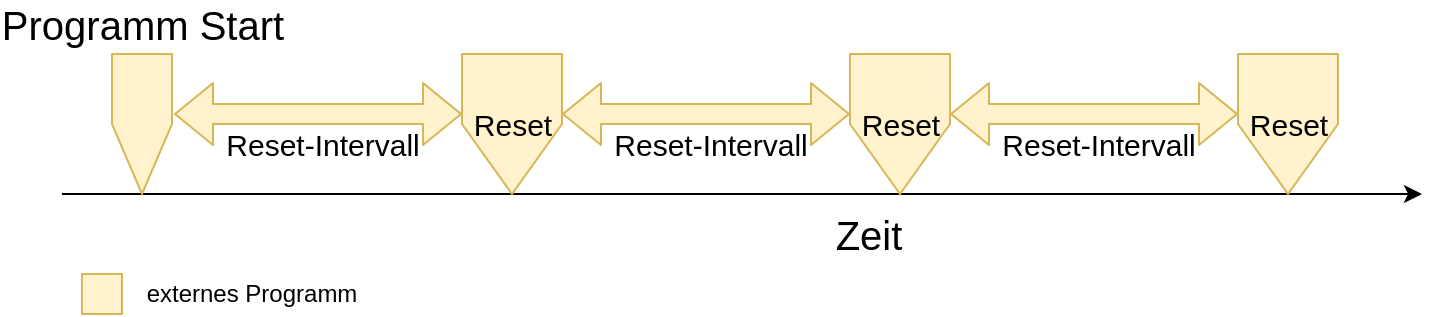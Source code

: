 <mxfile version="12.6.5" type="device"><diagram id="RCNXW9ZCsYnHfeP6GdV_" name="Page-1"><mxGraphModel dx="1086" dy="966" grid="1" gridSize="10" guides="1" tooltips="1" connect="1" arrows="1" fold="1" page="1" pageScale="1" pageWidth="827" pageHeight="1169" math="0" shadow="0"><root><mxCell id="0"/><mxCell id="1" parent="0"/><mxCell id="edBs0yOc9OMlaEAGuXjR-1" value="" style="endArrow=classic;html=1;" parent="1" edge="1"><mxGeometry width="50" height="50" relative="1" as="geometry"><mxPoint x="30" y="200" as="sourcePoint"/><mxPoint x="710" y="200" as="targetPoint"/></mxGeometry></mxCell><mxCell id="edBs0yOc9OMlaEAGuXjR-2" value="Zeit" style="text;html=1;align=center;verticalAlign=middle;resizable=0;points=[];labelBackgroundColor=#ffffff;fontSize=20;" parent="edBs0yOc9OMlaEAGuXjR-1" vertex="1" connectable="0"><mxGeometry x="0.557" y="-3" relative="1" as="geometry"><mxPoint x="-127" y="17" as="offset"/></mxGeometry></mxCell><mxCell id="edBs0yOc9OMlaEAGuXjR-4" value="Programm Start" style="verticalLabelPosition=top;verticalAlign=bottom;html=1;shape=offPageConnector;rounded=0;size=0.5;fontSize=20;labelPosition=center;align=center;fillColor=#fff2cc;strokeColor=#d6b656;" parent="1" vertex="1"><mxGeometry x="55" y="130" width="30" height="70" as="geometry"/></mxCell><mxCell id="edBs0yOc9OMlaEAGuXjR-5" value="Reset-Intervall" style="shape=flexArrow;endArrow=classic;startArrow=classic;html=1;fontSize=15;verticalAlign=top;fillColor=#fff2cc;strokeColor=#d6b656;" parent="1" edge="1"><mxGeometry x="0.028" width="50" height="50" relative="1" as="geometry"><mxPoint x="86" y="160" as="sourcePoint"/><mxPoint x="230" y="160" as="targetPoint"/><Array as="points"/><mxPoint as="offset"/></mxGeometry></mxCell><mxCell id="edBs0yOc9OMlaEAGuXjR-6" value="Reset" style="verticalLabelPosition=middle;verticalAlign=middle;html=1;shape=offPageConnector;rounded=0;size=0.5;fontSize=15;labelPosition=center;align=center;fillColor=#fff2cc;strokeColor=#d6b656;" parent="1" vertex="1"><mxGeometry x="230" y="130" width="50" height="70" as="geometry"/></mxCell><mxCell id="edBs0yOc9OMlaEAGuXjR-7" value="Reset-Intervall" style="shape=flexArrow;endArrow=classic;startArrow=classic;html=1;fontSize=15;verticalAlign=top;fillColor=#fff2cc;strokeColor=#d6b656;" parent="1" edge="1"><mxGeometry x="0.028" width="50" height="50" relative="1" as="geometry"><mxPoint x="280" y="160" as="sourcePoint"/><mxPoint x="424" y="160" as="targetPoint"/><Array as="points"/><mxPoint as="offset"/></mxGeometry></mxCell><mxCell id="edBs0yOc9OMlaEAGuXjR-8" value="Reset" style="verticalLabelPosition=middle;verticalAlign=middle;html=1;shape=offPageConnector;rounded=0;size=0.5;fontSize=15;labelPosition=center;align=center;fillColor=#fff2cc;strokeColor=#d6b656;" parent="1" vertex="1"><mxGeometry x="424" y="130" width="50" height="70" as="geometry"/></mxCell><mxCell id="edBs0yOc9OMlaEAGuXjR-9" value="Reset-Intervall" style="shape=flexArrow;endArrow=classic;startArrow=classic;html=1;fontSize=15;verticalAlign=top;fillColor=#fff2cc;strokeColor=#d6b656;" parent="1" edge="1"><mxGeometry x="0.028" width="50" height="50" relative="1" as="geometry"><mxPoint x="474" y="160" as="sourcePoint"/><mxPoint x="618" y="160" as="targetPoint"/><Array as="points"/><mxPoint as="offset"/></mxGeometry></mxCell><mxCell id="edBs0yOc9OMlaEAGuXjR-10" value="Reset" style="verticalLabelPosition=middle;verticalAlign=middle;html=1;shape=offPageConnector;rounded=0;size=0.5;fontSize=15;labelPosition=center;align=center;fillColor=#fff2cc;strokeColor=#d6b656;" parent="1" vertex="1"><mxGeometry x="618" y="130" width="50" height="70" as="geometry"/></mxCell><mxCell id="rWbFQXXRPTUbl9ZyK-39-5" value="externes Programm" style="text;html=1;strokeColor=none;fillColor=none;align=center;verticalAlign=middle;whiteSpace=wrap;rounded=0;" vertex="1" parent="1"><mxGeometry x="70" y="240" width="110" height="20" as="geometry"/></mxCell><mxCell id="rWbFQXXRPTUbl9ZyK-39-6" value="" style="rounded=0;whiteSpace=wrap;html=1;fillColor=#fff2cc;strokeColor=#d6b656;" vertex="1" parent="1"><mxGeometry x="40" y="240" width="20" height="20" as="geometry"/></mxCell></root></mxGraphModel></diagram></mxfile>
